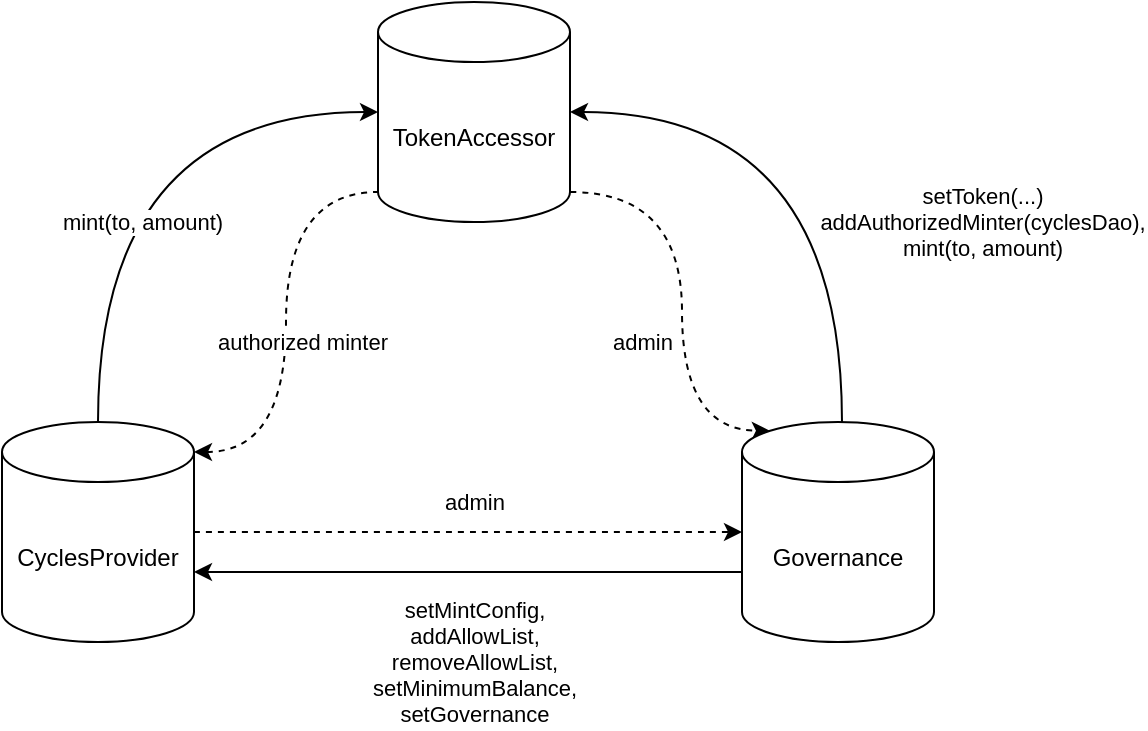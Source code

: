 <mxfile version="20.1.1"><diagram id="GvqRA6cOoQ_hrrl3KccB" name="Page-1"><mxGraphModel dx="1422" dy="752" grid="1" gridSize="10" guides="1" tooltips="1" connect="1" arrows="1" fold="1" page="1" pageScale="1" pageWidth="827" pageHeight="1169" math="0" shadow="0"><root><mxCell id="0"/><mxCell id="1" parent="0"/><mxCell id="NJSQvfzhS0J5UXIdb_fD-13" style="edgeStyle=orthogonalEdgeStyle;orthogonalLoop=1;jettySize=auto;html=1;entryX=0.145;entryY=0;entryDx=0;entryDy=4.35;entryPerimeter=0;dashed=1;exitX=1;exitY=1;exitDx=0;exitDy=-15;exitPerimeter=0;curved=1;" parent="1" source="NJSQvfzhS0J5UXIdb_fD-1" target="NJSQvfzhS0J5UXIdb_fD-3" edge="1"><mxGeometry relative="1" as="geometry"><Array as="points"><mxPoint x="470" y="195"/><mxPoint x="470" y="314"/></Array></mxGeometry></mxCell><mxCell id="NJSQvfzhS0J5UXIdb_fD-14" value="admin" style="edgeLabel;html=1;align=center;verticalAlign=middle;resizable=0;points=[];" parent="NJSQvfzhS0J5UXIdb_fD-13" vertex="1" connectable="0"><mxGeometry x="-0.343" y="-23" relative="1" as="geometry"><mxPoint x="3" y="59" as="offset"/></mxGeometry></mxCell><mxCell id="NJSQvfzhS0J5UXIdb_fD-1" value="TokenAccessor" style="shape=cylinder3;whiteSpace=wrap;html=1;boundedLbl=1;backgroundOutline=1;size=15;" parent="1" vertex="1"><mxGeometry x="318" y="100" width="96" height="110" as="geometry"/></mxCell><mxCell id="NJSQvfzhS0J5UXIdb_fD-4" style="edgeStyle=orthogonalEdgeStyle;orthogonalLoop=1;jettySize=auto;html=1;entryX=0;entryY=0.5;entryDx=0;entryDy=0;entryPerimeter=0;curved=1;exitX=0.5;exitY=0;exitDx=0;exitDy=0;exitPerimeter=0;" parent="1" source="NJSQvfzhS0J5UXIdb_fD-2" target="NJSQvfzhS0J5UXIdb_fD-1" edge="1"><mxGeometry relative="1" as="geometry"/></mxCell><mxCell id="NJSQvfzhS0J5UXIdb_fD-5" value="mint(to, amount)" style="edgeLabel;html=1;align=center;verticalAlign=middle;resizable=0;points=[];" parent="NJSQvfzhS0J5UXIdb_fD-4" vertex="1" connectable="0"><mxGeometry x="-0.207" y="-35" relative="1" as="geometry"><mxPoint x="-13" y="17" as="offset"/></mxGeometry></mxCell><mxCell id="NJSQvfzhS0J5UXIdb_fD-11" style="edgeStyle=orthogonalEdgeStyle;curved=1;orthogonalLoop=1;jettySize=auto;html=1;entryX=0;entryY=0.5;entryDx=0;entryDy=0;entryPerimeter=0;dashed=1;" parent="1" source="NJSQvfzhS0J5UXIdb_fD-2" target="NJSQvfzhS0J5UXIdb_fD-3" edge="1"><mxGeometry relative="1" as="geometry"/></mxCell><mxCell id="NJSQvfzhS0J5UXIdb_fD-12" value="admin" style="edgeLabel;html=1;align=center;verticalAlign=middle;resizable=0;points=[];" parent="NJSQvfzhS0J5UXIdb_fD-11" vertex="1" connectable="0"><mxGeometry x="0.153" y="-1" relative="1" as="geometry"><mxPoint x="-18" y="-16" as="offset"/></mxGeometry></mxCell><mxCell id="NJSQvfzhS0J5UXIdb_fD-15" style="edgeStyle=orthogonalEdgeStyle;curved=1;orthogonalLoop=1;jettySize=auto;html=1;exitX=1;exitY=0;exitDx=0;exitDy=15;exitPerimeter=0;entryX=0;entryY=1;entryDx=0;entryDy=-15;entryPerimeter=0;dashed=1;startArrow=classic;startFill=1;endArrow=none;endFill=0;" parent="1" source="NJSQvfzhS0J5UXIdb_fD-2" target="NJSQvfzhS0J5UXIdb_fD-1" edge="1"><mxGeometry relative="1" as="geometry"/></mxCell><mxCell id="NJSQvfzhS0J5UXIdb_fD-17" value="authorized minter" style="edgeLabel;html=1;align=center;verticalAlign=middle;resizable=0;points=[];" parent="NJSQvfzhS0J5UXIdb_fD-15" vertex="1" connectable="0"><mxGeometry x="-0.171" y="-1" relative="1" as="geometry"><mxPoint x="7" y="-9" as="offset"/></mxGeometry></mxCell><mxCell id="NJSQvfzhS0J5UXIdb_fD-2" value="CyclesProvider" style="shape=cylinder3;whiteSpace=wrap;html=1;boundedLbl=1;backgroundOutline=1;size=15;" parent="1" vertex="1"><mxGeometry x="130" y="310" width="96" height="110" as="geometry"/></mxCell><mxCell id="NJSQvfzhS0J5UXIdb_fD-6" style="edgeStyle=orthogonalEdgeStyle;curved=1;orthogonalLoop=1;jettySize=auto;html=1;entryX=1;entryY=0;entryDx=0;entryDy=75;entryPerimeter=0;exitX=0;exitY=0;exitDx=0;exitDy=75;exitPerimeter=0;" parent="1" source="NJSQvfzhS0J5UXIdb_fD-3" target="NJSQvfzhS0J5UXIdb_fD-2" edge="1"><mxGeometry relative="1" as="geometry"/></mxCell><mxCell id="NJSQvfzhS0J5UXIdb_fD-7" value="&lt;div&gt;setMintConfig,&lt;br&gt;&lt;/div&gt;&lt;div&gt;addAllowList,&lt;/div&gt;&lt;div&gt;removeAllowList,&lt;/div&gt;&lt;div&gt;setMinimumBalance,&lt;/div&gt;&lt;div&gt;setGovernance&lt;br&gt;&lt;/div&gt;" style="edgeLabel;html=1;align=center;verticalAlign=middle;resizable=0;points=[];" parent="NJSQvfzhS0J5UXIdb_fD-6" vertex="1" connectable="0"><mxGeometry x="0.35" y="2" relative="1" as="geometry"><mxPoint x="51" y="43" as="offset"/></mxGeometry></mxCell><mxCell id="NJSQvfzhS0J5UXIdb_fD-8" style="edgeStyle=orthogonalEdgeStyle;curved=1;orthogonalLoop=1;jettySize=auto;html=1;entryX=1;entryY=0.5;entryDx=0;entryDy=0;entryPerimeter=0;" parent="1" source="NJSQvfzhS0J5UXIdb_fD-3" target="NJSQvfzhS0J5UXIdb_fD-1" edge="1"><mxGeometry relative="1" as="geometry"><Array as="points"><mxPoint x="550" y="155"/></Array></mxGeometry></mxCell><mxCell id="NJSQvfzhS0J5UXIdb_fD-9" value="&lt;div&gt;setToken(...)&lt;/div&gt;&lt;div&gt;addAuthorizedMinter(cyclesDao),&lt;/div&gt;&lt;div&gt;mint(to, amount)&lt;br&gt;&lt;/div&gt;" style="edgeLabel;html=1;align=center;verticalAlign=middle;resizable=0;points=[];" parent="NJSQvfzhS0J5UXIdb_fD-8" vertex="1" connectable="0"><mxGeometry x="-0.216" y="30" relative="1" as="geometry"><mxPoint x="100" y="14" as="offset"/></mxGeometry></mxCell><mxCell id="NJSQvfzhS0J5UXIdb_fD-3" value="Governance" style="shape=cylinder3;whiteSpace=wrap;html=1;boundedLbl=1;backgroundOutline=1;size=15;" parent="1" vertex="1"><mxGeometry x="500" y="310" width="96" height="110" as="geometry"/></mxCell></root></mxGraphModel></diagram></mxfile>